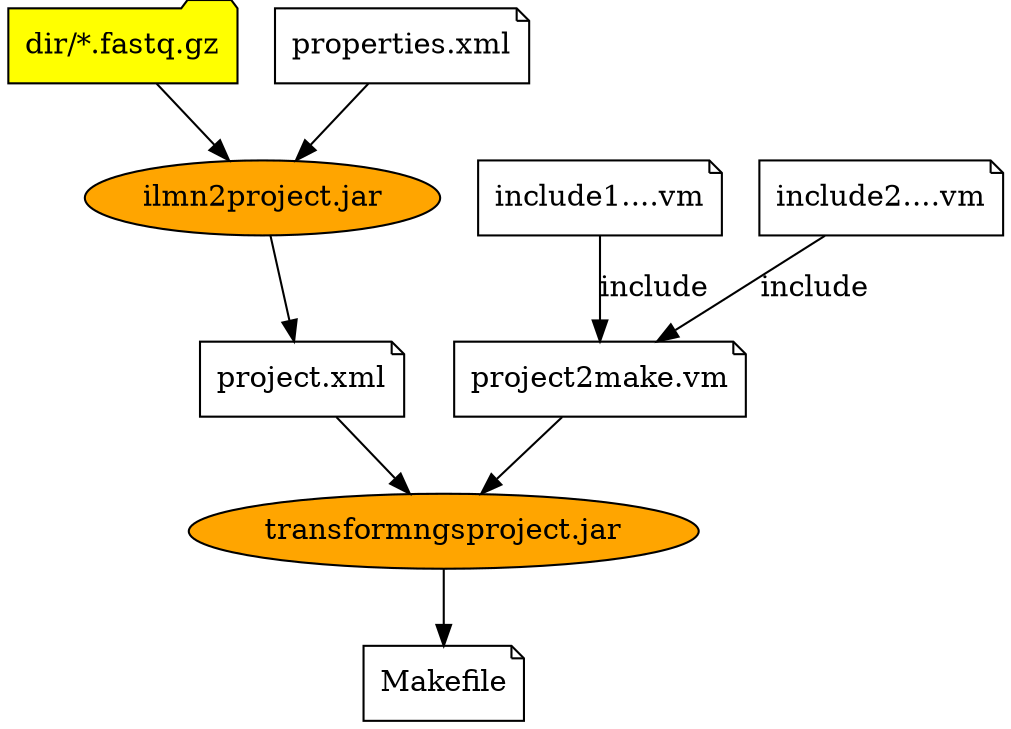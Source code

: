 digraph G{

FASTQ[label="dir/*.fastq.gz",shape=folder,fillcolor=yellow,style=filled];

XML[label="project.xml",shape=note];
PROPS[label="properties.xml",shape=note];
ILMN2PROJECT[label="ilmn2project.jar",shape=oval,fillcolor=orange,style=filled];
TRANSFORM[label="transformngsproject.jar",shape=oval,fillcolor=orange,style=filled];
VELOCITY1[label="project2make.vm",shape=note];
VELOCITY2[label="include1....vm",shape=note];
VELOCITY3[label="include2....vm",shape=note];
MAKEFILE[label="Makefile",shape=note];

PROPS -> ILMN2PROJECT ;
FASTQ -> ILMN2PROJECT ;
ILMN2PROJECT -> XML ;


VELOCITY2 -> VELOCITY1 [label="include"];
VELOCITY3 -> VELOCITY1 [label="include"];


XML -> TRANSFORM;
VELOCITY1 -> TRANSFORM;
TRANSFORM -> MAKEFILE ;


}
